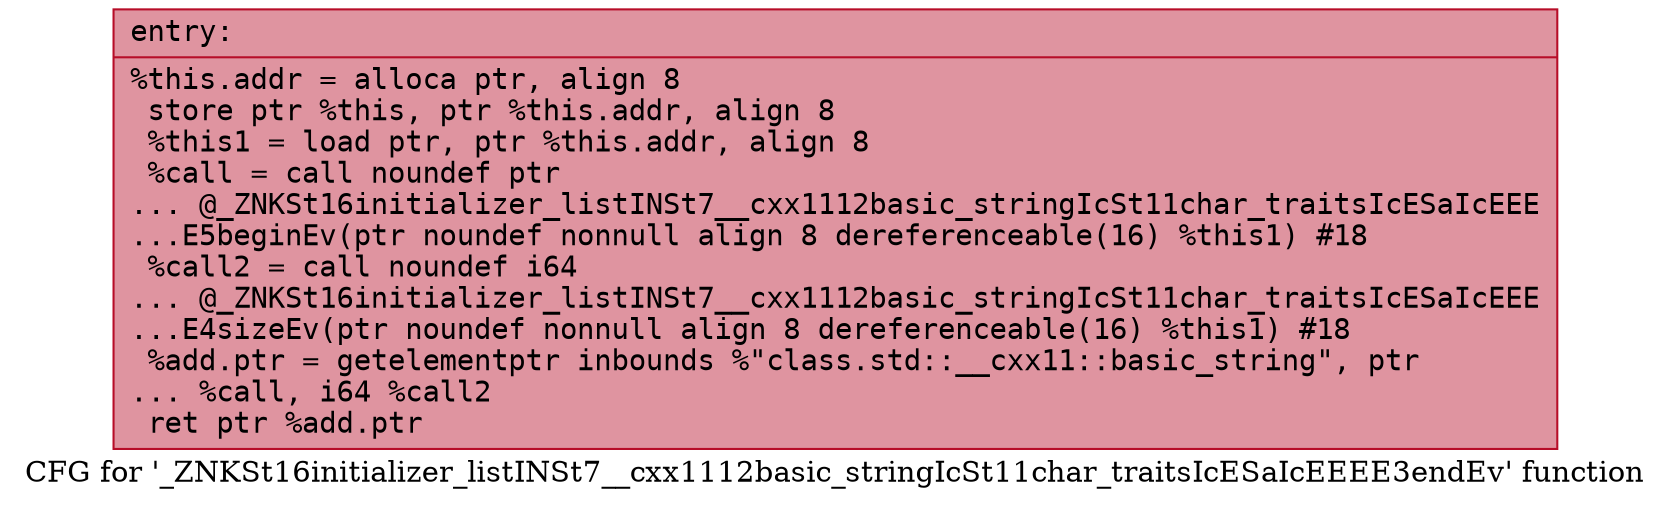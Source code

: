 digraph "CFG for '_ZNKSt16initializer_listINSt7__cxx1112basic_stringIcSt11char_traitsIcESaIcEEEE3endEv' function" {
	label="CFG for '_ZNKSt16initializer_listINSt7__cxx1112basic_stringIcSt11char_traitsIcESaIcEEEE3endEv' function";

	Node0x558416864660 [shape=record,color="#b70d28ff", style=filled, fillcolor="#b70d2870" fontname="Courier",label="{entry:\l|  %this.addr = alloca ptr, align 8\l  store ptr %this, ptr %this.addr, align 8\l  %this1 = load ptr, ptr %this.addr, align 8\l  %call = call noundef ptr\l... @_ZNKSt16initializer_listINSt7__cxx1112basic_stringIcSt11char_traitsIcESaIcEEE\l...E5beginEv(ptr noundef nonnull align 8 dereferenceable(16) %this1) #18\l  %call2 = call noundef i64\l... @_ZNKSt16initializer_listINSt7__cxx1112basic_stringIcSt11char_traitsIcESaIcEEE\l...E4sizeEv(ptr noundef nonnull align 8 dereferenceable(16) %this1) #18\l  %add.ptr = getelementptr inbounds %\"class.std::__cxx11::basic_string\", ptr\l... %call, i64 %call2\l  ret ptr %add.ptr\l}"];
}
